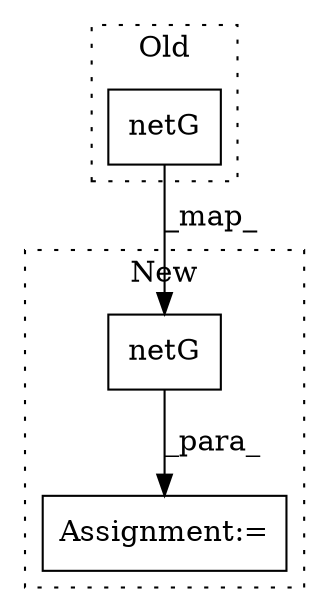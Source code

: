 digraph G {
subgraph cluster0 {
1 [label="netG" a="32" s="7540,7550" l="5,1" shape="box"];
label = "Old";
style="dotted";
}
subgraph cluster1 {
2 [label="netG" a="32" s="7634,7644" l="5,1" shape="box"];
3 [label="Assignment:=" a="7" s="7808" l="1" shape="box"];
label = "New";
style="dotted";
}
1 -> 2 [label="_map_"];
2 -> 3 [label="_para_"];
}